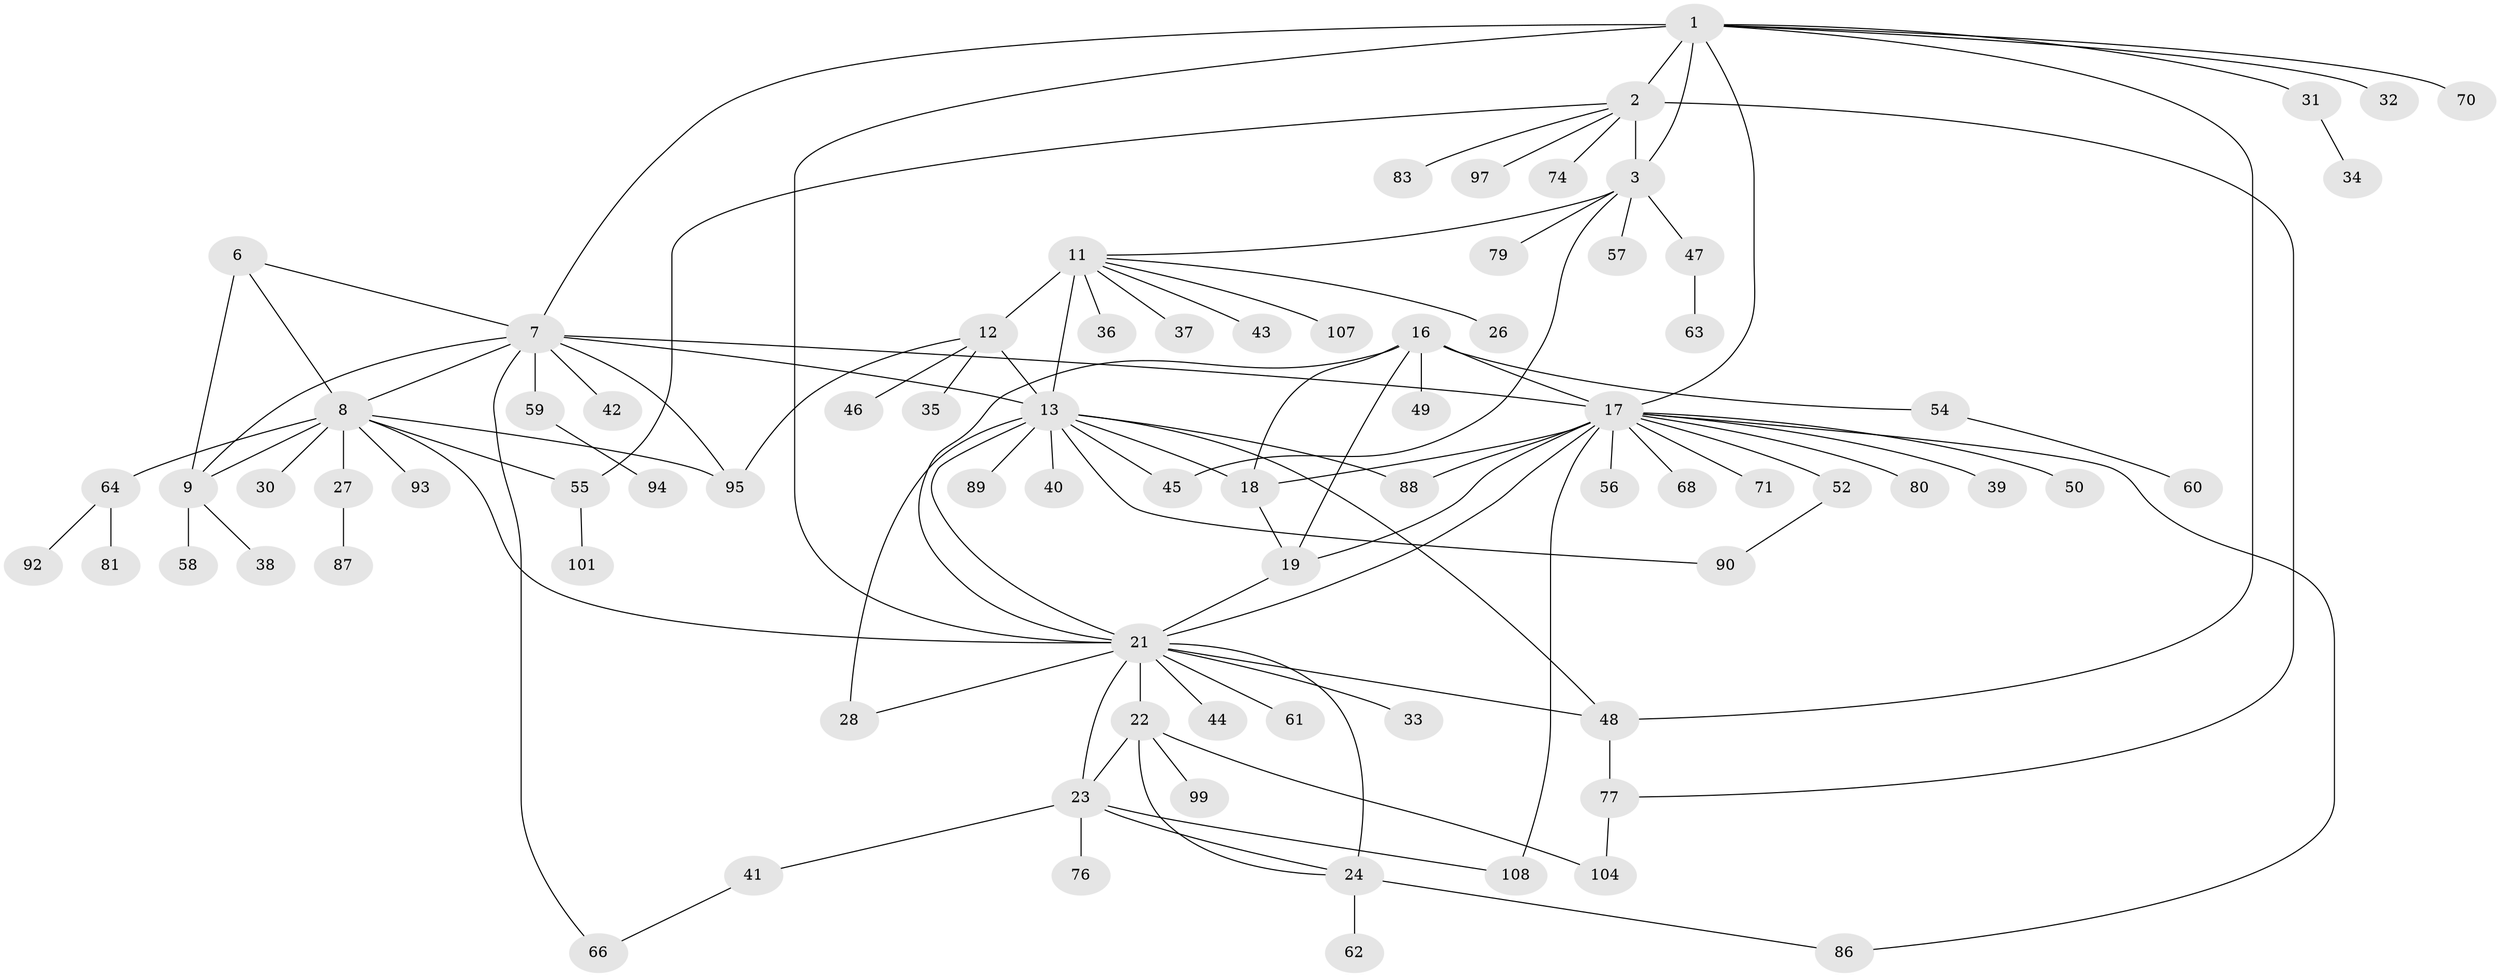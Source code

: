 // Generated by graph-tools (version 1.1) at 2025/24/03/03/25 07:24:09]
// undirected, 80 vertices, 112 edges
graph export_dot {
graph [start="1"]
  node [color=gray90,style=filled];
  1 [super="+84"];
  2 [super="+4"];
  3 [super="+5"];
  6;
  7 [super="+78"];
  8 [super="+103"];
  9 [super="+10"];
  11 [super="+14"];
  12 [super="+65"];
  13 [super="+15"];
  16 [super="+69"];
  17 [super="+20"];
  18 [super="+73"];
  19 [super="+105"];
  21 [super="+25"];
  22;
  23 [super="+96"];
  24 [super="+85"];
  26 [super="+51"];
  27 [super="+29"];
  28;
  30;
  31;
  32 [super="+82"];
  33;
  34 [super="+100"];
  35;
  36;
  37 [super="+53"];
  38 [super="+91"];
  39;
  40;
  41;
  42;
  43 [super="+98"];
  44;
  45;
  46;
  47;
  48;
  49;
  50;
  52 [super="+72"];
  54;
  55 [super="+67"];
  56;
  57;
  58;
  59;
  60;
  61;
  62;
  63;
  64 [super="+75"];
  66;
  68;
  70;
  71;
  74;
  76;
  77;
  79;
  80;
  81;
  83;
  86 [super="+102"];
  87;
  88;
  89;
  90;
  92;
  93;
  94;
  95 [super="+106"];
  97;
  99;
  101;
  104;
  107;
  108;
  1 -- 2 [weight=2];
  1 -- 3 [weight=2];
  1 -- 7;
  1 -- 17;
  1 -- 31;
  1 -- 32;
  1 -- 70;
  1 -- 48;
  1 -- 21;
  2 -- 3 [weight=4];
  2 -- 55;
  2 -- 77;
  2 -- 97;
  2 -- 83;
  2 -- 74;
  3 -- 45;
  3 -- 79;
  3 -- 57;
  3 -- 11;
  3 -- 47;
  6 -- 7;
  6 -- 8;
  6 -- 9 [weight=2];
  7 -- 8;
  7 -- 9 [weight=2];
  7 -- 42;
  7 -- 59;
  7 -- 66;
  7 -- 95;
  7 -- 17;
  7 -- 13;
  8 -- 9 [weight=2];
  8 -- 27;
  8 -- 30;
  8 -- 55;
  8 -- 64;
  8 -- 93;
  8 -- 21;
  8 -- 95;
  9 -- 58;
  9 -- 38;
  11 -- 12 [weight=2];
  11 -- 13 [weight=4];
  11 -- 37;
  11 -- 107;
  11 -- 36;
  11 -- 43;
  11 -- 26;
  12 -- 13 [weight=2];
  12 -- 35;
  12 -- 46;
  12 -- 95;
  13 -- 28;
  13 -- 40;
  13 -- 45;
  13 -- 48;
  13 -- 18;
  13 -- 21;
  13 -- 88;
  13 -- 89;
  13 -- 90;
  16 -- 17 [weight=2];
  16 -- 18;
  16 -- 19;
  16 -- 49;
  16 -- 54;
  16 -- 21;
  17 -- 18 [weight=2];
  17 -- 19 [weight=2];
  17 -- 39;
  17 -- 50;
  17 -- 52;
  17 -- 56;
  17 -- 88;
  17 -- 108;
  17 -- 68;
  17 -- 71;
  17 -- 80;
  17 -- 86;
  17 -- 21;
  18 -- 19;
  19 -- 21;
  21 -- 22 [weight=2];
  21 -- 23 [weight=2];
  21 -- 24 [weight=2];
  21 -- 44;
  21 -- 48;
  21 -- 33;
  21 -- 28;
  21 -- 61;
  22 -- 23;
  22 -- 24;
  22 -- 99;
  22 -- 104;
  23 -- 24;
  23 -- 41;
  23 -- 76;
  23 -- 108;
  24 -- 62;
  24 -- 86;
  27 -- 87;
  31 -- 34;
  41 -- 66;
  47 -- 63;
  48 -- 77;
  52 -- 90;
  54 -- 60;
  55 -- 101;
  59 -- 94;
  64 -- 81;
  64 -- 92;
  77 -- 104;
}
